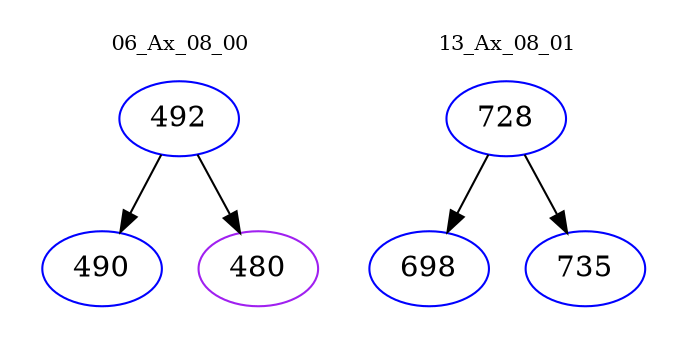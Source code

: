 digraph{
subgraph cluster_0 {
color = white
label = "06_Ax_08_00";
fontsize=10;
T0_492 [label="492", color="blue"]
T0_492 -> T0_490 [color="black"]
T0_490 [label="490", color="blue"]
T0_492 -> T0_480 [color="black"]
T0_480 [label="480", color="purple"]
}
subgraph cluster_1 {
color = white
label = "13_Ax_08_01";
fontsize=10;
T1_728 [label="728", color="blue"]
T1_728 -> T1_698 [color="black"]
T1_698 [label="698", color="blue"]
T1_728 -> T1_735 [color="black"]
T1_735 [label="735", color="blue"]
}
}
